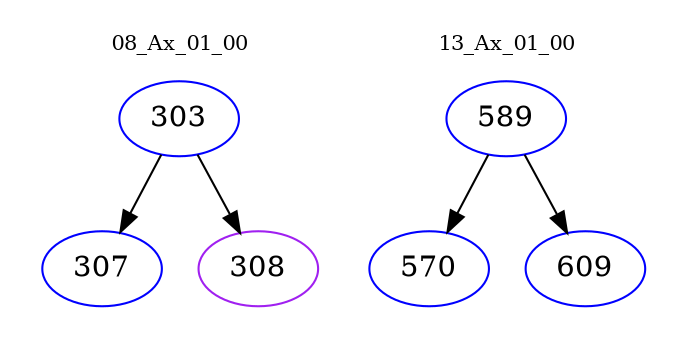 digraph{
subgraph cluster_0 {
color = white
label = "08_Ax_01_00";
fontsize=10;
T0_303 [label="303", color="blue"]
T0_303 -> T0_307 [color="black"]
T0_307 [label="307", color="blue"]
T0_303 -> T0_308 [color="black"]
T0_308 [label="308", color="purple"]
}
subgraph cluster_1 {
color = white
label = "13_Ax_01_00";
fontsize=10;
T1_589 [label="589", color="blue"]
T1_589 -> T1_570 [color="black"]
T1_570 [label="570", color="blue"]
T1_589 -> T1_609 [color="black"]
T1_609 [label="609", color="blue"]
}
}
